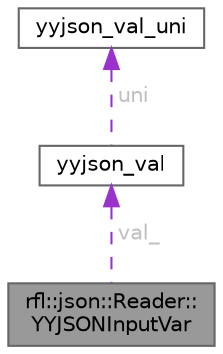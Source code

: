 digraph "rfl::json::Reader::YYJSONInputVar"
{
 // LATEX_PDF_SIZE
  bgcolor="transparent";
  edge [fontname=Helvetica,fontsize=10,labelfontname=Helvetica,labelfontsize=10];
  node [fontname=Helvetica,fontsize=10,shape=box,height=0.2,width=0.4];
  Node1 [id="Node000001",label="rfl::json::Reader::\lYYJSONInputVar",height=0.2,width=0.4,color="gray40", fillcolor="grey60", style="filled", fontcolor="black",tooltip=" "];
  Node2 -> Node1 [id="edge3_Node000001_Node000002",dir="back",color="darkorchid3",style="dashed",tooltip=" ",label=" val_",fontcolor="grey" ];
  Node2 [id="Node000002",label="yyjson_val",height=0.2,width=0.4,color="gray40", fillcolor="white", style="filled",URL="$structyyjson__val.html",tooltip=" "];
  Node3 -> Node2 [id="edge4_Node000002_Node000003",dir="back",color="darkorchid3",style="dashed",tooltip=" ",label=" uni",fontcolor="grey" ];
  Node3 [id="Node000003",label="yyjson_val_uni",height=0.2,width=0.4,color="gray40", fillcolor="white", style="filled",URL="$unionyyjson__val__uni.html",tooltip=" "];
}
